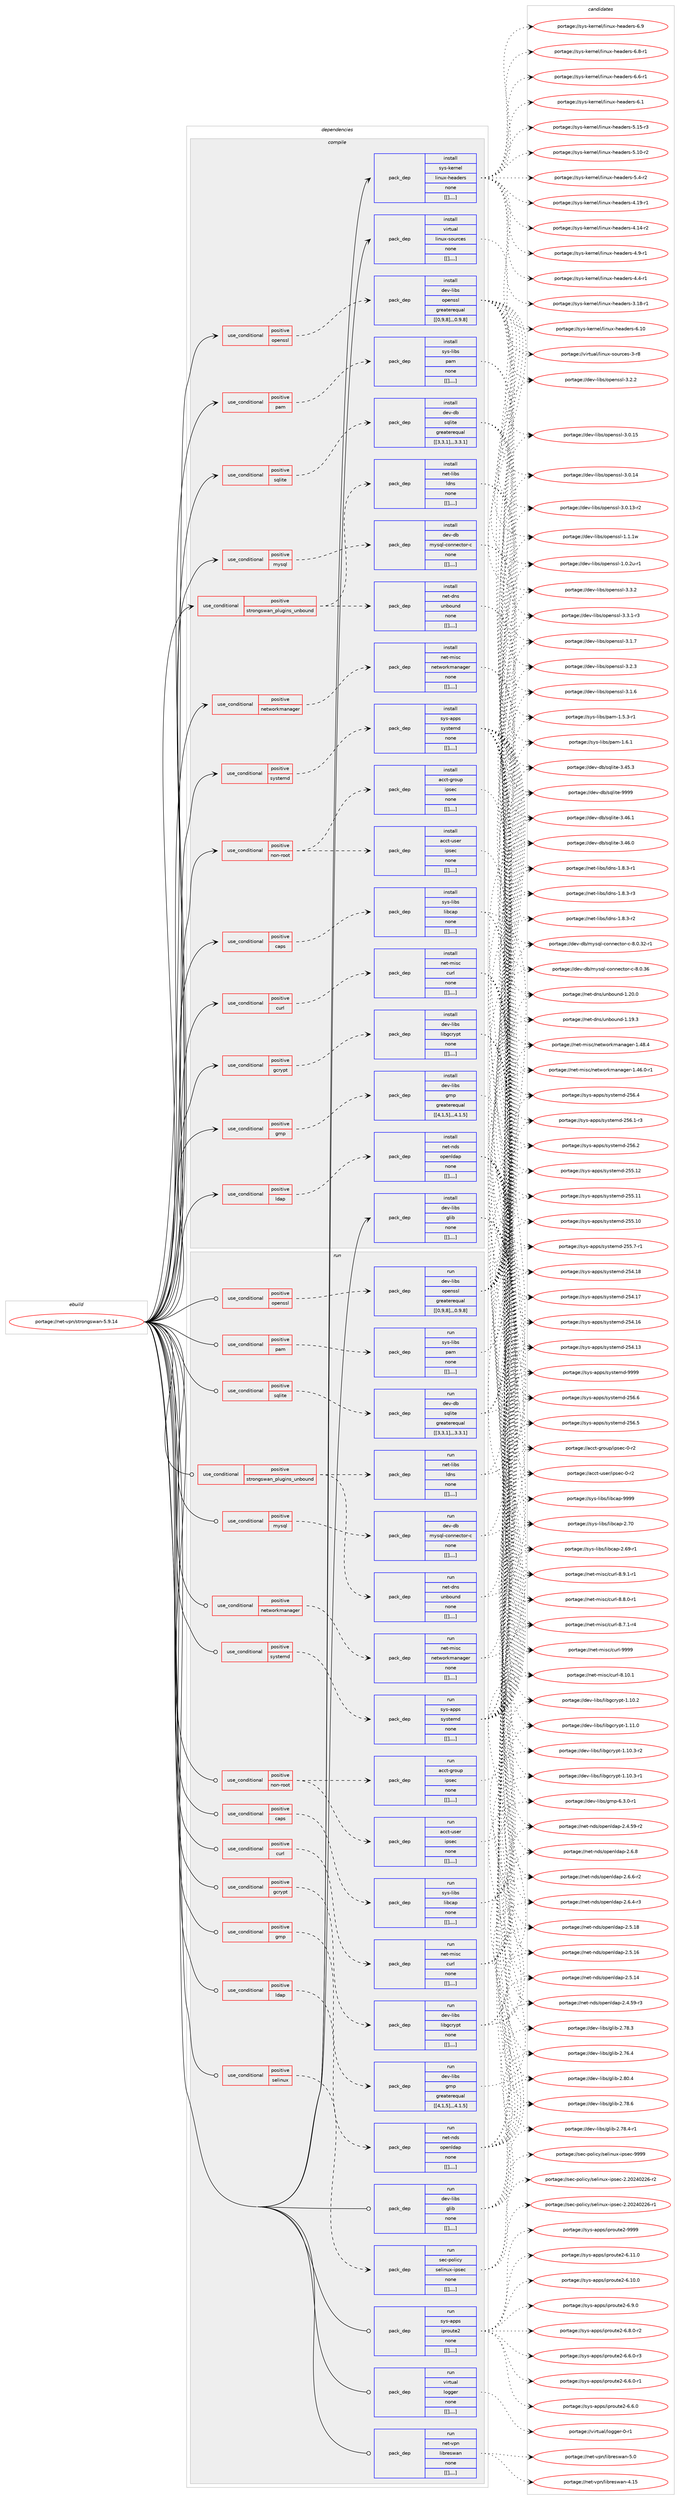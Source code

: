 digraph prolog {

# *************
# Graph options
# *************

newrank=true;
concentrate=true;
compound=true;
graph [rankdir=LR,fontname=Helvetica,fontsize=10,ranksep=1.5];#, ranksep=2.5, nodesep=0.2];
edge  [arrowhead=vee];
node  [fontname=Helvetica,fontsize=10];

# **********
# The ebuild
# **********

subgraph cluster_leftcol {
color=gray;
label=<<i>ebuild</i>>;
id [label="portage://net-vpn/strongswan-5.9.14", color=red, width=4, href="../net-vpn/strongswan-5.9.14.svg"];
}

# ****************
# The dependencies
# ****************

subgraph cluster_midcol {
color=gray;
label=<<i>dependencies</i>>;
subgraph cluster_compile {
fillcolor="#eeeeee";
style=filled;
label=<<i>compile</i>>;
subgraph cond105899 {
dependency396889 [label=<<TABLE BORDER="0" CELLBORDER="1" CELLSPACING="0" CELLPADDING="4"><TR><TD ROWSPAN="3" CELLPADDING="10">use_conditional</TD></TR><TR><TD>positive</TD></TR><TR><TD>caps</TD></TR></TABLE>>, shape=none, color=red];
subgraph pack288168 {
dependency396890 [label=<<TABLE BORDER="0" CELLBORDER="1" CELLSPACING="0" CELLPADDING="4" WIDTH="220"><TR><TD ROWSPAN="6" CELLPADDING="30">pack_dep</TD></TR><TR><TD WIDTH="110">install</TD></TR><TR><TD>sys-libs</TD></TR><TR><TD>libcap</TD></TR><TR><TD>none</TD></TR><TR><TD>[[],,,,]</TD></TR></TABLE>>, shape=none, color=blue];
}
dependency396889:e -> dependency396890:w [weight=20,style="dashed",arrowhead="vee"];
}
id:e -> dependency396889:w [weight=20,style="solid",arrowhead="vee"];
subgraph cond105900 {
dependency396891 [label=<<TABLE BORDER="0" CELLBORDER="1" CELLSPACING="0" CELLPADDING="4"><TR><TD ROWSPAN="3" CELLPADDING="10">use_conditional</TD></TR><TR><TD>positive</TD></TR><TR><TD>curl</TD></TR></TABLE>>, shape=none, color=red];
subgraph pack288169 {
dependency396892 [label=<<TABLE BORDER="0" CELLBORDER="1" CELLSPACING="0" CELLPADDING="4" WIDTH="220"><TR><TD ROWSPAN="6" CELLPADDING="30">pack_dep</TD></TR><TR><TD WIDTH="110">install</TD></TR><TR><TD>net-misc</TD></TR><TR><TD>curl</TD></TR><TR><TD>none</TD></TR><TR><TD>[[],,,,]</TD></TR></TABLE>>, shape=none, color=blue];
}
dependency396891:e -> dependency396892:w [weight=20,style="dashed",arrowhead="vee"];
}
id:e -> dependency396891:w [weight=20,style="solid",arrowhead="vee"];
subgraph cond105901 {
dependency396893 [label=<<TABLE BORDER="0" CELLBORDER="1" CELLSPACING="0" CELLPADDING="4"><TR><TD ROWSPAN="3" CELLPADDING="10">use_conditional</TD></TR><TR><TD>positive</TD></TR><TR><TD>gcrypt</TD></TR></TABLE>>, shape=none, color=red];
subgraph pack288170 {
dependency396894 [label=<<TABLE BORDER="0" CELLBORDER="1" CELLSPACING="0" CELLPADDING="4" WIDTH="220"><TR><TD ROWSPAN="6" CELLPADDING="30">pack_dep</TD></TR><TR><TD WIDTH="110">install</TD></TR><TR><TD>dev-libs</TD></TR><TR><TD>libgcrypt</TD></TR><TR><TD>none</TD></TR><TR><TD>[[],,,,]</TD></TR></TABLE>>, shape=none, color=blue];
}
dependency396893:e -> dependency396894:w [weight=20,style="dashed",arrowhead="vee"];
}
id:e -> dependency396893:w [weight=20,style="solid",arrowhead="vee"];
subgraph cond105902 {
dependency396895 [label=<<TABLE BORDER="0" CELLBORDER="1" CELLSPACING="0" CELLPADDING="4"><TR><TD ROWSPAN="3" CELLPADDING="10">use_conditional</TD></TR><TR><TD>positive</TD></TR><TR><TD>gmp</TD></TR></TABLE>>, shape=none, color=red];
subgraph pack288171 {
dependency396896 [label=<<TABLE BORDER="0" CELLBORDER="1" CELLSPACING="0" CELLPADDING="4" WIDTH="220"><TR><TD ROWSPAN="6" CELLPADDING="30">pack_dep</TD></TR><TR><TD WIDTH="110">install</TD></TR><TR><TD>dev-libs</TD></TR><TR><TD>gmp</TD></TR><TR><TD>greaterequal</TD></TR><TR><TD>[[4,1,5],,,4.1.5]</TD></TR></TABLE>>, shape=none, color=blue];
}
dependency396895:e -> dependency396896:w [weight=20,style="dashed",arrowhead="vee"];
}
id:e -> dependency396895:w [weight=20,style="solid",arrowhead="vee"];
subgraph cond105903 {
dependency396897 [label=<<TABLE BORDER="0" CELLBORDER="1" CELLSPACING="0" CELLPADDING="4"><TR><TD ROWSPAN="3" CELLPADDING="10">use_conditional</TD></TR><TR><TD>positive</TD></TR><TR><TD>ldap</TD></TR></TABLE>>, shape=none, color=red];
subgraph pack288172 {
dependency396898 [label=<<TABLE BORDER="0" CELLBORDER="1" CELLSPACING="0" CELLPADDING="4" WIDTH="220"><TR><TD ROWSPAN="6" CELLPADDING="30">pack_dep</TD></TR><TR><TD WIDTH="110">install</TD></TR><TR><TD>net-nds</TD></TR><TR><TD>openldap</TD></TR><TR><TD>none</TD></TR><TR><TD>[[],,,,]</TD></TR></TABLE>>, shape=none, color=blue];
}
dependency396897:e -> dependency396898:w [weight=20,style="dashed",arrowhead="vee"];
}
id:e -> dependency396897:w [weight=20,style="solid",arrowhead="vee"];
subgraph cond105904 {
dependency396899 [label=<<TABLE BORDER="0" CELLBORDER="1" CELLSPACING="0" CELLPADDING="4"><TR><TD ROWSPAN="3" CELLPADDING="10">use_conditional</TD></TR><TR><TD>positive</TD></TR><TR><TD>mysql</TD></TR></TABLE>>, shape=none, color=red];
subgraph pack288173 {
dependency396900 [label=<<TABLE BORDER="0" CELLBORDER="1" CELLSPACING="0" CELLPADDING="4" WIDTH="220"><TR><TD ROWSPAN="6" CELLPADDING="30">pack_dep</TD></TR><TR><TD WIDTH="110">install</TD></TR><TR><TD>dev-db</TD></TR><TR><TD>mysql-connector-c</TD></TR><TR><TD>none</TD></TR><TR><TD>[[],,,,]</TD></TR></TABLE>>, shape=none, color=blue];
}
dependency396899:e -> dependency396900:w [weight=20,style="dashed",arrowhead="vee"];
}
id:e -> dependency396899:w [weight=20,style="solid",arrowhead="vee"];
subgraph cond105905 {
dependency396901 [label=<<TABLE BORDER="0" CELLBORDER="1" CELLSPACING="0" CELLPADDING="4"><TR><TD ROWSPAN="3" CELLPADDING="10">use_conditional</TD></TR><TR><TD>positive</TD></TR><TR><TD>networkmanager</TD></TR></TABLE>>, shape=none, color=red];
subgraph pack288174 {
dependency396902 [label=<<TABLE BORDER="0" CELLBORDER="1" CELLSPACING="0" CELLPADDING="4" WIDTH="220"><TR><TD ROWSPAN="6" CELLPADDING="30">pack_dep</TD></TR><TR><TD WIDTH="110">install</TD></TR><TR><TD>net-misc</TD></TR><TR><TD>networkmanager</TD></TR><TR><TD>none</TD></TR><TR><TD>[[],,,,]</TD></TR></TABLE>>, shape=none, color=blue];
}
dependency396901:e -> dependency396902:w [weight=20,style="dashed",arrowhead="vee"];
}
id:e -> dependency396901:w [weight=20,style="solid",arrowhead="vee"];
subgraph cond105906 {
dependency396903 [label=<<TABLE BORDER="0" CELLBORDER="1" CELLSPACING="0" CELLPADDING="4"><TR><TD ROWSPAN="3" CELLPADDING="10">use_conditional</TD></TR><TR><TD>positive</TD></TR><TR><TD>non-root</TD></TR></TABLE>>, shape=none, color=red];
subgraph pack288175 {
dependency396904 [label=<<TABLE BORDER="0" CELLBORDER="1" CELLSPACING="0" CELLPADDING="4" WIDTH="220"><TR><TD ROWSPAN="6" CELLPADDING="30">pack_dep</TD></TR><TR><TD WIDTH="110">install</TD></TR><TR><TD>acct-user</TD></TR><TR><TD>ipsec</TD></TR><TR><TD>none</TD></TR><TR><TD>[[],,,,]</TD></TR></TABLE>>, shape=none, color=blue];
}
dependency396903:e -> dependency396904:w [weight=20,style="dashed",arrowhead="vee"];
subgraph pack288176 {
dependency396905 [label=<<TABLE BORDER="0" CELLBORDER="1" CELLSPACING="0" CELLPADDING="4" WIDTH="220"><TR><TD ROWSPAN="6" CELLPADDING="30">pack_dep</TD></TR><TR><TD WIDTH="110">install</TD></TR><TR><TD>acct-group</TD></TR><TR><TD>ipsec</TD></TR><TR><TD>none</TD></TR><TR><TD>[[],,,,]</TD></TR></TABLE>>, shape=none, color=blue];
}
dependency396903:e -> dependency396905:w [weight=20,style="dashed",arrowhead="vee"];
}
id:e -> dependency396903:w [weight=20,style="solid",arrowhead="vee"];
subgraph cond105907 {
dependency396906 [label=<<TABLE BORDER="0" CELLBORDER="1" CELLSPACING="0" CELLPADDING="4"><TR><TD ROWSPAN="3" CELLPADDING="10">use_conditional</TD></TR><TR><TD>positive</TD></TR><TR><TD>openssl</TD></TR></TABLE>>, shape=none, color=red];
subgraph pack288177 {
dependency396907 [label=<<TABLE BORDER="0" CELLBORDER="1" CELLSPACING="0" CELLPADDING="4" WIDTH="220"><TR><TD ROWSPAN="6" CELLPADDING="30">pack_dep</TD></TR><TR><TD WIDTH="110">install</TD></TR><TR><TD>dev-libs</TD></TR><TR><TD>openssl</TD></TR><TR><TD>greaterequal</TD></TR><TR><TD>[[0,9,8],,,0.9.8]</TD></TR></TABLE>>, shape=none, color=blue];
}
dependency396906:e -> dependency396907:w [weight=20,style="dashed",arrowhead="vee"];
}
id:e -> dependency396906:w [weight=20,style="solid",arrowhead="vee"];
subgraph cond105908 {
dependency396908 [label=<<TABLE BORDER="0" CELLBORDER="1" CELLSPACING="0" CELLPADDING="4"><TR><TD ROWSPAN="3" CELLPADDING="10">use_conditional</TD></TR><TR><TD>positive</TD></TR><TR><TD>pam</TD></TR></TABLE>>, shape=none, color=red];
subgraph pack288178 {
dependency396909 [label=<<TABLE BORDER="0" CELLBORDER="1" CELLSPACING="0" CELLPADDING="4" WIDTH="220"><TR><TD ROWSPAN="6" CELLPADDING="30">pack_dep</TD></TR><TR><TD WIDTH="110">install</TD></TR><TR><TD>sys-libs</TD></TR><TR><TD>pam</TD></TR><TR><TD>none</TD></TR><TR><TD>[[],,,,]</TD></TR></TABLE>>, shape=none, color=blue];
}
dependency396908:e -> dependency396909:w [weight=20,style="dashed",arrowhead="vee"];
}
id:e -> dependency396908:w [weight=20,style="solid",arrowhead="vee"];
subgraph cond105909 {
dependency396910 [label=<<TABLE BORDER="0" CELLBORDER="1" CELLSPACING="0" CELLPADDING="4"><TR><TD ROWSPAN="3" CELLPADDING="10">use_conditional</TD></TR><TR><TD>positive</TD></TR><TR><TD>sqlite</TD></TR></TABLE>>, shape=none, color=red];
subgraph pack288179 {
dependency396911 [label=<<TABLE BORDER="0" CELLBORDER="1" CELLSPACING="0" CELLPADDING="4" WIDTH="220"><TR><TD ROWSPAN="6" CELLPADDING="30">pack_dep</TD></TR><TR><TD WIDTH="110">install</TD></TR><TR><TD>dev-db</TD></TR><TR><TD>sqlite</TD></TR><TR><TD>greaterequal</TD></TR><TR><TD>[[3,3,1],,,3.3.1]</TD></TR></TABLE>>, shape=none, color=blue];
}
dependency396910:e -> dependency396911:w [weight=20,style="dashed",arrowhead="vee"];
}
id:e -> dependency396910:w [weight=20,style="solid",arrowhead="vee"];
subgraph cond105910 {
dependency396912 [label=<<TABLE BORDER="0" CELLBORDER="1" CELLSPACING="0" CELLPADDING="4"><TR><TD ROWSPAN="3" CELLPADDING="10">use_conditional</TD></TR><TR><TD>positive</TD></TR><TR><TD>strongswan_plugins_unbound</TD></TR></TABLE>>, shape=none, color=red];
subgraph pack288180 {
dependency396913 [label=<<TABLE BORDER="0" CELLBORDER="1" CELLSPACING="0" CELLPADDING="4" WIDTH="220"><TR><TD ROWSPAN="6" CELLPADDING="30">pack_dep</TD></TR><TR><TD WIDTH="110">install</TD></TR><TR><TD>net-dns</TD></TR><TR><TD>unbound</TD></TR><TR><TD>none</TD></TR><TR><TD>[[],,,,]</TD></TR></TABLE>>, shape=none, color=blue];
}
dependency396912:e -> dependency396913:w [weight=20,style="dashed",arrowhead="vee"];
subgraph pack288181 {
dependency396914 [label=<<TABLE BORDER="0" CELLBORDER="1" CELLSPACING="0" CELLPADDING="4" WIDTH="220"><TR><TD ROWSPAN="6" CELLPADDING="30">pack_dep</TD></TR><TR><TD WIDTH="110">install</TD></TR><TR><TD>net-libs</TD></TR><TR><TD>ldns</TD></TR><TR><TD>none</TD></TR><TR><TD>[[],,,,]</TD></TR></TABLE>>, shape=none, color=blue];
}
dependency396912:e -> dependency396914:w [weight=20,style="dashed",arrowhead="vee"];
}
id:e -> dependency396912:w [weight=20,style="solid",arrowhead="vee"];
subgraph cond105911 {
dependency396915 [label=<<TABLE BORDER="0" CELLBORDER="1" CELLSPACING="0" CELLPADDING="4"><TR><TD ROWSPAN="3" CELLPADDING="10">use_conditional</TD></TR><TR><TD>positive</TD></TR><TR><TD>systemd</TD></TR></TABLE>>, shape=none, color=red];
subgraph pack288182 {
dependency396916 [label=<<TABLE BORDER="0" CELLBORDER="1" CELLSPACING="0" CELLPADDING="4" WIDTH="220"><TR><TD ROWSPAN="6" CELLPADDING="30">pack_dep</TD></TR><TR><TD WIDTH="110">install</TD></TR><TR><TD>sys-apps</TD></TR><TR><TD>systemd</TD></TR><TR><TD>none</TD></TR><TR><TD>[[],,,,]</TD></TR></TABLE>>, shape=none, color=blue];
}
dependency396915:e -> dependency396916:w [weight=20,style="dashed",arrowhead="vee"];
}
id:e -> dependency396915:w [weight=20,style="solid",arrowhead="vee"];
subgraph pack288183 {
dependency396917 [label=<<TABLE BORDER="0" CELLBORDER="1" CELLSPACING="0" CELLPADDING="4" WIDTH="220"><TR><TD ROWSPAN="6" CELLPADDING="30">pack_dep</TD></TR><TR><TD WIDTH="110">install</TD></TR><TR><TD>dev-libs</TD></TR><TR><TD>glib</TD></TR><TR><TD>none</TD></TR><TR><TD>[[],,,,]</TD></TR></TABLE>>, shape=none, color=blue];
}
id:e -> dependency396917:w [weight=20,style="solid",arrowhead="vee"];
subgraph pack288184 {
dependency396918 [label=<<TABLE BORDER="0" CELLBORDER="1" CELLSPACING="0" CELLPADDING="4" WIDTH="220"><TR><TD ROWSPAN="6" CELLPADDING="30">pack_dep</TD></TR><TR><TD WIDTH="110">install</TD></TR><TR><TD>sys-kernel</TD></TR><TR><TD>linux-headers</TD></TR><TR><TD>none</TD></TR><TR><TD>[[],,,,]</TD></TR></TABLE>>, shape=none, color=blue];
}
id:e -> dependency396918:w [weight=20,style="solid",arrowhead="vee"];
subgraph pack288185 {
dependency396919 [label=<<TABLE BORDER="0" CELLBORDER="1" CELLSPACING="0" CELLPADDING="4" WIDTH="220"><TR><TD ROWSPAN="6" CELLPADDING="30">pack_dep</TD></TR><TR><TD WIDTH="110">install</TD></TR><TR><TD>virtual</TD></TR><TR><TD>linux-sources</TD></TR><TR><TD>none</TD></TR><TR><TD>[[],,,,]</TD></TR></TABLE>>, shape=none, color=blue];
}
id:e -> dependency396919:w [weight=20,style="solid",arrowhead="vee"];
}
subgraph cluster_compileandrun {
fillcolor="#eeeeee";
style=filled;
label=<<i>compile and run</i>>;
}
subgraph cluster_run {
fillcolor="#eeeeee";
style=filled;
label=<<i>run</i>>;
subgraph cond105912 {
dependency396920 [label=<<TABLE BORDER="0" CELLBORDER="1" CELLSPACING="0" CELLPADDING="4"><TR><TD ROWSPAN="3" CELLPADDING="10">use_conditional</TD></TR><TR><TD>positive</TD></TR><TR><TD>caps</TD></TR></TABLE>>, shape=none, color=red];
subgraph pack288186 {
dependency396921 [label=<<TABLE BORDER="0" CELLBORDER="1" CELLSPACING="0" CELLPADDING="4" WIDTH="220"><TR><TD ROWSPAN="6" CELLPADDING="30">pack_dep</TD></TR><TR><TD WIDTH="110">run</TD></TR><TR><TD>sys-libs</TD></TR><TR><TD>libcap</TD></TR><TR><TD>none</TD></TR><TR><TD>[[],,,,]</TD></TR></TABLE>>, shape=none, color=blue];
}
dependency396920:e -> dependency396921:w [weight=20,style="dashed",arrowhead="vee"];
}
id:e -> dependency396920:w [weight=20,style="solid",arrowhead="odot"];
subgraph cond105913 {
dependency396922 [label=<<TABLE BORDER="0" CELLBORDER="1" CELLSPACING="0" CELLPADDING="4"><TR><TD ROWSPAN="3" CELLPADDING="10">use_conditional</TD></TR><TR><TD>positive</TD></TR><TR><TD>curl</TD></TR></TABLE>>, shape=none, color=red];
subgraph pack288187 {
dependency396923 [label=<<TABLE BORDER="0" CELLBORDER="1" CELLSPACING="0" CELLPADDING="4" WIDTH="220"><TR><TD ROWSPAN="6" CELLPADDING="30">pack_dep</TD></TR><TR><TD WIDTH="110">run</TD></TR><TR><TD>net-misc</TD></TR><TR><TD>curl</TD></TR><TR><TD>none</TD></TR><TR><TD>[[],,,,]</TD></TR></TABLE>>, shape=none, color=blue];
}
dependency396922:e -> dependency396923:w [weight=20,style="dashed",arrowhead="vee"];
}
id:e -> dependency396922:w [weight=20,style="solid",arrowhead="odot"];
subgraph cond105914 {
dependency396924 [label=<<TABLE BORDER="0" CELLBORDER="1" CELLSPACING="0" CELLPADDING="4"><TR><TD ROWSPAN="3" CELLPADDING="10">use_conditional</TD></TR><TR><TD>positive</TD></TR><TR><TD>gcrypt</TD></TR></TABLE>>, shape=none, color=red];
subgraph pack288188 {
dependency396925 [label=<<TABLE BORDER="0" CELLBORDER="1" CELLSPACING="0" CELLPADDING="4" WIDTH="220"><TR><TD ROWSPAN="6" CELLPADDING="30">pack_dep</TD></TR><TR><TD WIDTH="110">run</TD></TR><TR><TD>dev-libs</TD></TR><TR><TD>libgcrypt</TD></TR><TR><TD>none</TD></TR><TR><TD>[[],,,,]</TD></TR></TABLE>>, shape=none, color=blue];
}
dependency396924:e -> dependency396925:w [weight=20,style="dashed",arrowhead="vee"];
}
id:e -> dependency396924:w [weight=20,style="solid",arrowhead="odot"];
subgraph cond105915 {
dependency396926 [label=<<TABLE BORDER="0" CELLBORDER="1" CELLSPACING="0" CELLPADDING="4"><TR><TD ROWSPAN="3" CELLPADDING="10">use_conditional</TD></TR><TR><TD>positive</TD></TR><TR><TD>gmp</TD></TR></TABLE>>, shape=none, color=red];
subgraph pack288189 {
dependency396927 [label=<<TABLE BORDER="0" CELLBORDER="1" CELLSPACING="0" CELLPADDING="4" WIDTH="220"><TR><TD ROWSPAN="6" CELLPADDING="30">pack_dep</TD></TR><TR><TD WIDTH="110">run</TD></TR><TR><TD>dev-libs</TD></TR><TR><TD>gmp</TD></TR><TR><TD>greaterequal</TD></TR><TR><TD>[[4,1,5],,,4.1.5]</TD></TR></TABLE>>, shape=none, color=blue];
}
dependency396926:e -> dependency396927:w [weight=20,style="dashed",arrowhead="vee"];
}
id:e -> dependency396926:w [weight=20,style="solid",arrowhead="odot"];
subgraph cond105916 {
dependency396928 [label=<<TABLE BORDER="0" CELLBORDER="1" CELLSPACING="0" CELLPADDING="4"><TR><TD ROWSPAN="3" CELLPADDING="10">use_conditional</TD></TR><TR><TD>positive</TD></TR><TR><TD>ldap</TD></TR></TABLE>>, shape=none, color=red];
subgraph pack288190 {
dependency396929 [label=<<TABLE BORDER="0" CELLBORDER="1" CELLSPACING="0" CELLPADDING="4" WIDTH="220"><TR><TD ROWSPAN="6" CELLPADDING="30">pack_dep</TD></TR><TR><TD WIDTH="110">run</TD></TR><TR><TD>net-nds</TD></TR><TR><TD>openldap</TD></TR><TR><TD>none</TD></TR><TR><TD>[[],,,,]</TD></TR></TABLE>>, shape=none, color=blue];
}
dependency396928:e -> dependency396929:w [weight=20,style="dashed",arrowhead="vee"];
}
id:e -> dependency396928:w [weight=20,style="solid",arrowhead="odot"];
subgraph cond105917 {
dependency396930 [label=<<TABLE BORDER="0" CELLBORDER="1" CELLSPACING="0" CELLPADDING="4"><TR><TD ROWSPAN="3" CELLPADDING="10">use_conditional</TD></TR><TR><TD>positive</TD></TR><TR><TD>mysql</TD></TR></TABLE>>, shape=none, color=red];
subgraph pack288191 {
dependency396931 [label=<<TABLE BORDER="0" CELLBORDER="1" CELLSPACING="0" CELLPADDING="4" WIDTH="220"><TR><TD ROWSPAN="6" CELLPADDING="30">pack_dep</TD></TR><TR><TD WIDTH="110">run</TD></TR><TR><TD>dev-db</TD></TR><TR><TD>mysql-connector-c</TD></TR><TR><TD>none</TD></TR><TR><TD>[[],,,,]</TD></TR></TABLE>>, shape=none, color=blue];
}
dependency396930:e -> dependency396931:w [weight=20,style="dashed",arrowhead="vee"];
}
id:e -> dependency396930:w [weight=20,style="solid",arrowhead="odot"];
subgraph cond105918 {
dependency396932 [label=<<TABLE BORDER="0" CELLBORDER="1" CELLSPACING="0" CELLPADDING="4"><TR><TD ROWSPAN="3" CELLPADDING="10">use_conditional</TD></TR><TR><TD>positive</TD></TR><TR><TD>networkmanager</TD></TR></TABLE>>, shape=none, color=red];
subgraph pack288192 {
dependency396933 [label=<<TABLE BORDER="0" CELLBORDER="1" CELLSPACING="0" CELLPADDING="4" WIDTH="220"><TR><TD ROWSPAN="6" CELLPADDING="30">pack_dep</TD></TR><TR><TD WIDTH="110">run</TD></TR><TR><TD>net-misc</TD></TR><TR><TD>networkmanager</TD></TR><TR><TD>none</TD></TR><TR><TD>[[],,,,]</TD></TR></TABLE>>, shape=none, color=blue];
}
dependency396932:e -> dependency396933:w [weight=20,style="dashed",arrowhead="vee"];
}
id:e -> dependency396932:w [weight=20,style="solid",arrowhead="odot"];
subgraph cond105919 {
dependency396934 [label=<<TABLE BORDER="0" CELLBORDER="1" CELLSPACING="0" CELLPADDING="4"><TR><TD ROWSPAN="3" CELLPADDING="10">use_conditional</TD></TR><TR><TD>positive</TD></TR><TR><TD>non-root</TD></TR></TABLE>>, shape=none, color=red];
subgraph pack288193 {
dependency396935 [label=<<TABLE BORDER="0" CELLBORDER="1" CELLSPACING="0" CELLPADDING="4" WIDTH="220"><TR><TD ROWSPAN="6" CELLPADDING="30">pack_dep</TD></TR><TR><TD WIDTH="110">run</TD></TR><TR><TD>acct-user</TD></TR><TR><TD>ipsec</TD></TR><TR><TD>none</TD></TR><TR><TD>[[],,,,]</TD></TR></TABLE>>, shape=none, color=blue];
}
dependency396934:e -> dependency396935:w [weight=20,style="dashed",arrowhead="vee"];
subgraph pack288194 {
dependency396936 [label=<<TABLE BORDER="0" CELLBORDER="1" CELLSPACING="0" CELLPADDING="4" WIDTH="220"><TR><TD ROWSPAN="6" CELLPADDING="30">pack_dep</TD></TR><TR><TD WIDTH="110">run</TD></TR><TR><TD>acct-group</TD></TR><TR><TD>ipsec</TD></TR><TR><TD>none</TD></TR><TR><TD>[[],,,,]</TD></TR></TABLE>>, shape=none, color=blue];
}
dependency396934:e -> dependency396936:w [weight=20,style="dashed",arrowhead="vee"];
}
id:e -> dependency396934:w [weight=20,style="solid",arrowhead="odot"];
subgraph cond105920 {
dependency396937 [label=<<TABLE BORDER="0" CELLBORDER="1" CELLSPACING="0" CELLPADDING="4"><TR><TD ROWSPAN="3" CELLPADDING="10">use_conditional</TD></TR><TR><TD>positive</TD></TR><TR><TD>openssl</TD></TR></TABLE>>, shape=none, color=red];
subgraph pack288195 {
dependency396938 [label=<<TABLE BORDER="0" CELLBORDER="1" CELLSPACING="0" CELLPADDING="4" WIDTH="220"><TR><TD ROWSPAN="6" CELLPADDING="30">pack_dep</TD></TR><TR><TD WIDTH="110">run</TD></TR><TR><TD>dev-libs</TD></TR><TR><TD>openssl</TD></TR><TR><TD>greaterequal</TD></TR><TR><TD>[[0,9,8],,,0.9.8]</TD></TR></TABLE>>, shape=none, color=blue];
}
dependency396937:e -> dependency396938:w [weight=20,style="dashed",arrowhead="vee"];
}
id:e -> dependency396937:w [weight=20,style="solid",arrowhead="odot"];
subgraph cond105921 {
dependency396939 [label=<<TABLE BORDER="0" CELLBORDER="1" CELLSPACING="0" CELLPADDING="4"><TR><TD ROWSPAN="3" CELLPADDING="10">use_conditional</TD></TR><TR><TD>positive</TD></TR><TR><TD>pam</TD></TR></TABLE>>, shape=none, color=red];
subgraph pack288196 {
dependency396940 [label=<<TABLE BORDER="0" CELLBORDER="1" CELLSPACING="0" CELLPADDING="4" WIDTH="220"><TR><TD ROWSPAN="6" CELLPADDING="30">pack_dep</TD></TR><TR><TD WIDTH="110">run</TD></TR><TR><TD>sys-libs</TD></TR><TR><TD>pam</TD></TR><TR><TD>none</TD></TR><TR><TD>[[],,,,]</TD></TR></TABLE>>, shape=none, color=blue];
}
dependency396939:e -> dependency396940:w [weight=20,style="dashed",arrowhead="vee"];
}
id:e -> dependency396939:w [weight=20,style="solid",arrowhead="odot"];
subgraph cond105922 {
dependency396941 [label=<<TABLE BORDER="0" CELLBORDER="1" CELLSPACING="0" CELLPADDING="4"><TR><TD ROWSPAN="3" CELLPADDING="10">use_conditional</TD></TR><TR><TD>positive</TD></TR><TR><TD>selinux</TD></TR></TABLE>>, shape=none, color=red];
subgraph pack288197 {
dependency396942 [label=<<TABLE BORDER="0" CELLBORDER="1" CELLSPACING="0" CELLPADDING="4" WIDTH="220"><TR><TD ROWSPAN="6" CELLPADDING="30">pack_dep</TD></TR><TR><TD WIDTH="110">run</TD></TR><TR><TD>sec-policy</TD></TR><TR><TD>selinux-ipsec</TD></TR><TR><TD>none</TD></TR><TR><TD>[[],,,,]</TD></TR></TABLE>>, shape=none, color=blue];
}
dependency396941:e -> dependency396942:w [weight=20,style="dashed",arrowhead="vee"];
}
id:e -> dependency396941:w [weight=20,style="solid",arrowhead="odot"];
subgraph cond105923 {
dependency396943 [label=<<TABLE BORDER="0" CELLBORDER="1" CELLSPACING="0" CELLPADDING="4"><TR><TD ROWSPAN="3" CELLPADDING="10">use_conditional</TD></TR><TR><TD>positive</TD></TR><TR><TD>sqlite</TD></TR></TABLE>>, shape=none, color=red];
subgraph pack288198 {
dependency396944 [label=<<TABLE BORDER="0" CELLBORDER="1" CELLSPACING="0" CELLPADDING="4" WIDTH="220"><TR><TD ROWSPAN="6" CELLPADDING="30">pack_dep</TD></TR><TR><TD WIDTH="110">run</TD></TR><TR><TD>dev-db</TD></TR><TR><TD>sqlite</TD></TR><TR><TD>greaterequal</TD></TR><TR><TD>[[3,3,1],,,3.3.1]</TD></TR></TABLE>>, shape=none, color=blue];
}
dependency396943:e -> dependency396944:w [weight=20,style="dashed",arrowhead="vee"];
}
id:e -> dependency396943:w [weight=20,style="solid",arrowhead="odot"];
subgraph cond105924 {
dependency396945 [label=<<TABLE BORDER="0" CELLBORDER="1" CELLSPACING="0" CELLPADDING="4"><TR><TD ROWSPAN="3" CELLPADDING="10">use_conditional</TD></TR><TR><TD>positive</TD></TR><TR><TD>strongswan_plugins_unbound</TD></TR></TABLE>>, shape=none, color=red];
subgraph pack288199 {
dependency396946 [label=<<TABLE BORDER="0" CELLBORDER="1" CELLSPACING="0" CELLPADDING="4" WIDTH="220"><TR><TD ROWSPAN="6" CELLPADDING="30">pack_dep</TD></TR><TR><TD WIDTH="110">run</TD></TR><TR><TD>net-dns</TD></TR><TR><TD>unbound</TD></TR><TR><TD>none</TD></TR><TR><TD>[[],,,,]</TD></TR></TABLE>>, shape=none, color=blue];
}
dependency396945:e -> dependency396946:w [weight=20,style="dashed",arrowhead="vee"];
subgraph pack288200 {
dependency396947 [label=<<TABLE BORDER="0" CELLBORDER="1" CELLSPACING="0" CELLPADDING="4" WIDTH="220"><TR><TD ROWSPAN="6" CELLPADDING="30">pack_dep</TD></TR><TR><TD WIDTH="110">run</TD></TR><TR><TD>net-libs</TD></TR><TR><TD>ldns</TD></TR><TR><TD>none</TD></TR><TR><TD>[[],,,,]</TD></TR></TABLE>>, shape=none, color=blue];
}
dependency396945:e -> dependency396947:w [weight=20,style="dashed",arrowhead="vee"];
}
id:e -> dependency396945:w [weight=20,style="solid",arrowhead="odot"];
subgraph cond105925 {
dependency396948 [label=<<TABLE BORDER="0" CELLBORDER="1" CELLSPACING="0" CELLPADDING="4"><TR><TD ROWSPAN="3" CELLPADDING="10">use_conditional</TD></TR><TR><TD>positive</TD></TR><TR><TD>systemd</TD></TR></TABLE>>, shape=none, color=red];
subgraph pack288201 {
dependency396949 [label=<<TABLE BORDER="0" CELLBORDER="1" CELLSPACING="0" CELLPADDING="4" WIDTH="220"><TR><TD ROWSPAN="6" CELLPADDING="30">pack_dep</TD></TR><TR><TD WIDTH="110">run</TD></TR><TR><TD>sys-apps</TD></TR><TR><TD>systemd</TD></TR><TR><TD>none</TD></TR><TR><TD>[[],,,,]</TD></TR></TABLE>>, shape=none, color=blue];
}
dependency396948:e -> dependency396949:w [weight=20,style="dashed",arrowhead="vee"];
}
id:e -> dependency396948:w [weight=20,style="solid",arrowhead="odot"];
subgraph pack288202 {
dependency396950 [label=<<TABLE BORDER="0" CELLBORDER="1" CELLSPACING="0" CELLPADDING="4" WIDTH="220"><TR><TD ROWSPAN="6" CELLPADDING="30">pack_dep</TD></TR><TR><TD WIDTH="110">run</TD></TR><TR><TD>dev-libs</TD></TR><TR><TD>glib</TD></TR><TR><TD>none</TD></TR><TR><TD>[[],,,,]</TD></TR></TABLE>>, shape=none, color=blue];
}
id:e -> dependency396950:w [weight=20,style="solid",arrowhead="odot"];
subgraph pack288203 {
dependency396951 [label=<<TABLE BORDER="0" CELLBORDER="1" CELLSPACING="0" CELLPADDING="4" WIDTH="220"><TR><TD ROWSPAN="6" CELLPADDING="30">pack_dep</TD></TR><TR><TD WIDTH="110">run</TD></TR><TR><TD>sys-apps</TD></TR><TR><TD>iproute2</TD></TR><TR><TD>none</TD></TR><TR><TD>[[],,,,]</TD></TR></TABLE>>, shape=none, color=blue];
}
id:e -> dependency396951:w [weight=20,style="solid",arrowhead="odot"];
subgraph pack288204 {
dependency396952 [label=<<TABLE BORDER="0" CELLBORDER="1" CELLSPACING="0" CELLPADDING="4" WIDTH="220"><TR><TD ROWSPAN="6" CELLPADDING="30">pack_dep</TD></TR><TR><TD WIDTH="110">run</TD></TR><TR><TD>virtual</TD></TR><TR><TD>logger</TD></TR><TR><TD>none</TD></TR><TR><TD>[[],,,,]</TD></TR></TABLE>>, shape=none, color=blue];
}
id:e -> dependency396952:w [weight=20,style="solid",arrowhead="odot"];
subgraph pack288205 {
dependency396953 [label=<<TABLE BORDER="0" CELLBORDER="1" CELLSPACING="0" CELLPADDING="4" WIDTH="220"><TR><TD ROWSPAN="6" CELLPADDING="30">pack_dep</TD></TR><TR><TD WIDTH="110">run</TD></TR><TR><TD>net-vpn</TD></TR><TR><TD>libreswan</TD></TR><TR><TD>none</TD></TR><TR><TD>[[],,,,]</TD></TR></TABLE>>, shape=none, color=blue];
}
id:e -> dependency396953:w [weight=20,style="solid",arrowhead="odot"];
}
}

# **************
# The candidates
# **************

subgraph cluster_choices {
rank=same;
color=gray;
label=<<i>candidates</i>>;

subgraph choice288168 {
color=black;
nodesep=1;
choice1151211154510810598115471081059899971124557575757 [label="portage://sys-libs/libcap-9999", color=red, width=4,href="../sys-libs/libcap-9999.svg"];
choice1151211154510810598115471081059899971124550465548 [label="portage://sys-libs/libcap-2.70", color=red, width=4,href="../sys-libs/libcap-2.70.svg"];
choice11512111545108105981154710810598999711245504654574511449 [label="portage://sys-libs/libcap-2.69-r1", color=red, width=4,href="../sys-libs/libcap-2.69-r1.svg"];
dependency396890:e -> choice1151211154510810598115471081059899971124557575757:w [style=dotted,weight="100"];
dependency396890:e -> choice1151211154510810598115471081059899971124550465548:w [style=dotted,weight="100"];
dependency396890:e -> choice11512111545108105981154710810598999711245504654574511449:w [style=dotted,weight="100"];
}
subgraph choice288169 {
color=black;
nodesep=1;
choice110101116451091051159947991171141084557575757 [label="portage://net-misc/curl-9999", color=red, width=4,href="../net-misc/curl-9999.svg"];
choice1101011164510910511599479911711410845564649484649 [label="portage://net-misc/curl-8.10.1", color=red, width=4,href="../net-misc/curl-8.10.1.svg"];
choice110101116451091051159947991171141084556465746494511449 [label="portage://net-misc/curl-8.9.1-r1", color=red, width=4,href="../net-misc/curl-8.9.1-r1.svg"];
choice110101116451091051159947991171141084556465646484511449 [label="portage://net-misc/curl-8.8.0-r1", color=red, width=4,href="../net-misc/curl-8.8.0-r1.svg"];
choice110101116451091051159947991171141084556465546494511452 [label="portage://net-misc/curl-8.7.1-r4", color=red, width=4,href="../net-misc/curl-8.7.1-r4.svg"];
dependency396892:e -> choice110101116451091051159947991171141084557575757:w [style=dotted,weight="100"];
dependency396892:e -> choice1101011164510910511599479911711410845564649484649:w [style=dotted,weight="100"];
dependency396892:e -> choice110101116451091051159947991171141084556465746494511449:w [style=dotted,weight="100"];
dependency396892:e -> choice110101116451091051159947991171141084556465646484511449:w [style=dotted,weight="100"];
dependency396892:e -> choice110101116451091051159947991171141084556465546494511452:w [style=dotted,weight="100"];
}
subgraph choice288170 {
color=black;
nodesep=1;
choice100101118451081059811547108105981039911412111211645494649494648 [label="portage://dev-libs/libgcrypt-1.11.0", color=red, width=4,href="../dev-libs/libgcrypt-1.11.0.svg"];
choice1001011184510810598115471081059810399114121112116454946494846514511450 [label="portage://dev-libs/libgcrypt-1.10.3-r2", color=red, width=4,href="../dev-libs/libgcrypt-1.10.3-r2.svg"];
choice1001011184510810598115471081059810399114121112116454946494846514511449 [label="portage://dev-libs/libgcrypt-1.10.3-r1", color=red, width=4,href="../dev-libs/libgcrypt-1.10.3-r1.svg"];
choice100101118451081059811547108105981039911412111211645494649484650 [label="portage://dev-libs/libgcrypt-1.10.2", color=red, width=4,href="../dev-libs/libgcrypt-1.10.2.svg"];
dependency396894:e -> choice100101118451081059811547108105981039911412111211645494649494648:w [style=dotted,weight="100"];
dependency396894:e -> choice1001011184510810598115471081059810399114121112116454946494846514511450:w [style=dotted,weight="100"];
dependency396894:e -> choice1001011184510810598115471081059810399114121112116454946494846514511449:w [style=dotted,weight="100"];
dependency396894:e -> choice100101118451081059811547108105981039911412111211645494649484650:w [style=dotted,weight="100"];
}
subgraph choice288171 {
color=black;
nodesep=1;
choice1001011184510810598115471031091124554465146484511449 [label="portage://dev-libs/gmp-6.3.0-r1", color=red, width=4,href="../dev-libs/gmp-6.3.0-r1.svg"];
dependency396896:e -> choice1001011184510810598115471031091124554465146484511449:w [style=dotted,weight="100"];
}
subgraph choice288172 {
color=black;
nodesep=1;
choice110101116451101001154711111210111010810097112455046544656 [label="portage://net-nds/openldap-2.6.8", color=red, width=4,href="../net-nds/openldap-2.6.8.svg"];
choice1101011164511010011547111112101110108100971124550465446544511450 [label="portage://net-nds/openldap-2.6.6-r2", color=red, width=4,href="../net-nds/openldap-2.6.6-r2.svg"];
choice1101011164511010011547111112101110108100971124550465446524511451 [label="portage://net-nds/openldap-2.6.4-r3", color=red, width=4,href="../net-nds/openldap-2.6.4-r3.svg"];
choice11010111645110100115471111121011101081009711245504653464956 [label="portage://net-nds/openldap-2.5.18", color=red, width=4,href="../net-nds/openldap-2.5.18.svg"];
choice11010111645110100115471111121011101081009711245504653464954 [label="portage://net-nds/openldap-2.5.16", color=red, width=4,href="../net-nds/openldap-2.5.16.svg"];
choice11010111645110100115471111121011101081009711245504653464952 [label="portage://net-nds/openldap-2.5.14", color=red, width=4,href="../net-nds/openldap-2.5.14.svg"];
choice110101116451101001154711111210111010810097112455046524653574511451 [label="portage://net-nds/openldap-2.4.59-r3", color=red, width=4,href="../net-nds/openldap-2.4.59-r3.svg"];
choice110101116451101001154711111210111010810097112455046524653574511450 [label="portage://net-nds/openldap-2.4.59-r2", color=red, width=4,href="../net-nds/openldap-2.4.59-r2.svg"];
dependency396898:e -> choice110101116451101001154711111210111010810097112455046544656:w [style=dotted,weight="100"];
dependency396898:e -> choice1101011164511010011547111112101110108100971124550465446544511450:w [style=dotted,weight="100"];
dependency396898:e -> choice1101011164511010011547111112101110108100971124550465446524511451:w [style=dotted,weight="100"];
dependency396898:e -> choice11010111645110100115471111121011101081009711245504653464956:w [style=dotted,weight="100"];
dependency396898:e -> choice11010111645110100115471111121011101081009711245504653464954:w [style=dotted,weight="100"];
dependency396898:e -> choice11010111645110100115471111121011101081009711245504653464952:w [style=dotted,weight="100"];
dependency396898:e -> choice110101116451101001154711111210111010810097112455046524653574511451:w [style=dotted,weight="100"];
dependency396898:e -> choice110101116451101001154711111210111010810097112455046524653574511450:w [style=dotted,weight="100"];
}
subgraph choice288173 {
color=black;
nodesep=1;
choice100101118451009847109121115113108459911111011010199116111114459945564648465154 [label="portage://dev-db/mysql-connector-c-8.0.36", color=red, width=4,href="../dev-db/mysql-connector-c-8.0.36.svg"];
choice1001011184510098471091211151131084599111110110101991161111144599455646484651504511449 [label="portage://dev-db/mysql-connector-c-8.0.32-r1", color=red, width=4,href="../dev-db/mysql-connector-c-8.0.32-r1.svg"];
dependency396900:e -> choice100101118451009847109121115113108459911111011010199116111114459945564648465154:w [style=dotted,weight="100"];
dependency396900:e -> choice1001011184510098471091211151131084599111110110101991161111144599455646484651504511449:w [style=dotted,weight="100"];
}
subgraph choice288174 {
color=black;
nodesep=1;
choice110101116451091051159947110101116119111114107109971109710310111445494652564652 [label="portage://net-misc/networkmanager-1.48.4", color=red, width=4,href="../net-misc/networkmanager-1.48.4.svg"];
choice1101011164510910511599471101011161191111141071099711097103101114454946525446484511449 [label="portage://net-misc/networkmanager-1.46.0-r1", color=red, width=4,href="../net-misc/networkmanager-1.46.0-r1.svg"];
dependency396902:e -> choice110101116451091051159947110101116119111114107109971109710310111445494652564652:w [style=dotted,weight="100"];
dependency396902:e -> choice1101011164510910511599471101011161191111141071099711097103101114454946525446484511449:w [style=dotted,weight="100"];
}
subgraph choice288175 {
color=black;
nodesep=1;
choice97999911645117115101114471051121151019945484511450 [label="portage://acct-user/ipsec-0-r2", color=red, width=4,href="../acct-user/ipsec-0-r2.svg"];
dependency396904:e -> choice97999911645117115101114471051121151019945484511450:w [style=dotted,weight="100"];
}
subgraph choice288176 {
color=black;
nodesep=1;
choice97999911645103114111117112471051121151019945484511450 [label="portage://acct-group/ipsec-0-r2", color=red, width=4,href="../acct-group/ipsec-0-r2.svg"];
dependency396905:e -> choice97999911645103114111117112471051121151019945484511450:w [style=dotted,weight="100"];
}
subgraph choice288177 {
color=black;
nodesep=1;
choice100101118451081059811547111112101110115115108455146514650 [label="portage://dev-libs/openssl-3.3.2", color=red, width=4,href="../dev-libs/openssl-3.3.2.svg"];
choice1001011184510810598115471111121011101151151084551465146494511451 [label="portage://dev-libs/openssl-3.3.1-r3", color=red, width=4,href="../dev-libs/openssl-3.3.1-r3.svg"];
choice100101118451081059811547111112101110115115108455146504651 [label="portage://dev-libs/openssl-3.2.3", color=red, width=4,href="../dev-libs/openssl-3.2.3.svg"];
choice100101118451081059811547111112101110115115108455146504650 [label="portage://dev-libs/openssl-3.2.2", color=red, width=4,href="../dev-libs/openssl-3.2.2.svg"];
choice100101118451081059811547111112101110115115108455146494655 [label="portage://dev-libs/openssl-3.1.7", color=red, width=4,href="../dev-libs/openssl-3.1.7.svg"];
choice100101118451081059811547111112101110115115108455146494654 [label="portage://dev-libs/openssl-3.1.6", color=red, width=4,href="../dev-libs/openssl-3.1.6.svg"];
choice10010111845108105981154711111210111011511510845514648464953 [label="portage://dev-libs/openssl-3.0.15", color=red, width=4,href="../dev-libs/openssl-3.0.15.svg"];
choice10010111845108105981154711111210111011511510845514648464952 [label="portage://dev-libs/openssl-3.0.14", color=red, width=4,href="../dev-libs/openssl-3.0.14.svg"];
choice100101118451081059811547111112101110115115108455146484649514511450 [label="portage://dev-libs/openssl-3.0.13-r2", color=red, width=4,href="../dev-libs/openssl-3.0.13-r2.svg"];
choice100101118451081059811547111112101110115115108454946494649119 [label="portage://dev-libs/openssl-1.1.1w", color=red, width=4,href="../dev-libs/openssl-1.1.1w.svg"];
choice1001011184510810598115471111121011101151151084549464846501174511449 [label="portage://dev-libs/openssl-1.0.2u-r1", color=red, width=4,href="../dev-libs/openssl-1.0.2u-r1.svg"];
dependency396907:e -> choice100101118451081059811547111112101110115115108455146514650:w [style=dotted,weight="100"];
dependency396907:e -> choice1001011184510810598115471111121011101151151084551465146494511451:w [style=dotted,weight="100"];
dependency396907:e -> choice100101118451081059811547111112101110115115108455146504651:w [style=dotted,weight="100"];
dependency396907:e -> choice100101118451081059811547111112101110115115108455146504650:w [style=dotted,weight="100"];
dependency396907:e -> choice100101118451081059811547111112101110115115108455146494655:w [style=dotted,weight="100"];
dependency396907:e -> choice100101118451081059811547111112101110115115108455146494654:w [style=dotted,weight="100"];
dependency396907:e -> choice10010111845108105981154711111210111011511510845514648464953:w [style=dotted,weight="100"];
dependency396907:e -> choice10010111845108105981154711111210111011511510845514648464952:w [style=dotted,weight="100"];
dependency396907:e -> choice100101118451081059811547111112101110115115108455146484649514511450:w [style=dotted,weight="100"];
dependency396907:e -> choice100101118451081059811547111112101110115115108454946494649119:w [style=dotted,weight="100"];
dependency396907:e -> choice1001011184510810598115471111121011101151151084549464846501174511449:w [style=dotted,weight="100"];
}
subgraph choice288178 {
color=black;
nodesep=1;
choice11512111545108105981154711297109454946544649 [label="portage://sys-libs/pam-1.6.1", color=red, width=4,href="../sys-libs/pam-1.6.1.svg"];
choice115121115451081059811547112971094549465346514511449 [label="portage://sys-libs/pam-1.5.3-r1", color=red, width=4,href="../sys-libs/pam-1.5.3-r1.svg"];
dependency396909:e -> choice11512111545108105981154711297109454946544649:w [style=dotted,weight="100"];
dependency396909:e -> choice115121115451081059811547112971094549465346514511449:w [style=dotted,weight="100"];
}
subgraph choice288179 {
color=black;
nodesep=1;
choice1001011184510098471151131081051161014557575757 [label="portage://dev-db/sqlite-9999", color=red, width=4,href="../dev-db/sqlite-9999.svg"];
choice10010111845100984711511310810511610145514652544649 [label="portage://dev-db/sqlite-3.46.1", color=red, width=4,href="../dev-db/sqlite-3.46.1.svg"];
choice10010111845100984711511310810511610145514652544648 [label="portage://dev-db/sqlite-3.46.0", color=red, width=4,href="../dev-db/sqlite-3.46.0.svg"];
choice10010111845100984711511310810511610145514652534651 [label="portage://dev-db/sqlite-3.45.3", color=red, width=4,href="../dev-db/sqlite-3.45.3.svg"];
dependency396911:e -> choice1001011184510098471151131081051161014557575757:w [style=dotted,weight="100"];
dependency396911:e -> choice10010111845100984711511310810511610145514652544649:w [style=dotted,weight="100"];
dependency396911:e -> choice10010111845100984711511310810511610145514652544648:w [style=dotted,weight="100"];
dependency396911:e -> choice10010111845100984711511310810511610145514652534651:w [style=dotted,weight="100"];
}
subgraph choice288180 {
color=black;
nodesep=1;
choice11010111645100110115471171109811111711010045494650484648 [label="portage://net-dns/unbound-1.20.0", color=red, width=4,href="../net-dns/unbound-1.20.0.svg"];
choice11010111645100110115471171109811111711010045494649574651 [label="portage://net-dns/unbound-1.19.3", color=red, width=4,href="../net-dns/unbound-1.19.3.svg"];
dependency396913:e -> choice11010111645100110115471171109811111711010045494650484648:w [style=dotted,weight="100"];
dependency396913:e -> choice11010111645100110115471171109811111711010045494649574651:w [style=dotted,weight="100"];
}
subgraph choice288181 {
color=black;
nodesep=1;
choice1101011164510810598115471081001101154549465646514511451 [label="portage://net-libs/ldns-1.8.3-r3", color=red, width=4,href="../net-libs/ldns-1.8.3-r3.svg"];
choice1101011164510810598115471081001101154549465646514511450 [label="portage://net-libs/ldns-1.8.3-r2", color=red, width=4,href="../net-libs/ldns-1.8.3-r2.svg"];
choice1101011164510810598115471081001101154549465646514511449 [label="portage://net-libs/ldns-1.8.3-r1", color=red, width=4,href="../net-libs/ldns-1.8.3-r1.svg"];
dependency396914:e -> choice1101011164510810598115471081001101154549465646514511451:w [style=dotted,weight="100"];
dependency396914:e -> choice1101011164510810598115471081001101154549465646514511450:w [style=dotted,weight="100"];
dependency396914:e -> choice1101011164510810598115471081001101154549465646514511449:w [style=dotted,weight="100"];
}
subgraph choice288182 {
color=black;
nodesep=1;
choice1151211154597112112115471151211151161011091004557575757 [label="portage://sys-apps/systemd-9999", color=red, width=4,href="../sys-apps/systemd-9999.svg"];
choice115121115459711211211547115121115116101109100455053544654 [label="portage://sys-apps/systemd-256.6", color=red, width=4,href="../sys-apps/systemd-256.6.svg"];
choice115121115459711211211547115121115116101109100455053544653 [label="portage://sys-apps/systemd-256.5", color=red, width=4,href="../sys-apps/systemd-256.5.svg"];
choice115121115459711211211547115121115116101109100455053544652 [label="portage://sys-apps/systemd-256.4", color=red, width=4,href="../sys-apps/systemd-256.4.svg"];
choice115121115459711211211547115121115116101109100455053544650 [label="portage://sys-apps/systemd-256.2", color=red, width=4,href="../sys-apps/systemd-256.2.svg"];
choice1151211154597112112115471151211151161011091004550535446494511451 [label="portage://sys-apps/systemd-256.1-r3", color=red, width=4,href="../sys-apps/systemd-256.1-r3.svg"];
choice11512111545971121121154711512111511610110910045505353464950 [label="portage://sys-apps/systemd-255.12", color=red, width=4,href="../sys-apps/systemd-255.12.svg"];
choice11512111545971121121154711512111511610110910045505353464949 [label="portage://sys-apps/systemd-255.11", color=red, width=4,href="../sys-apps/systemd-255.11.svg"];
choice11512111545971121121154711512111511610110910045505353464948 [label="portage://sys-apps/systemd-255.10", color=red, width=4,href="../sys-apps/systemd-255.10.svg"];
choice1151211154597112112115471151211151161011091004550535346554511449 [label="portage://sys-apps/systemd-255.7-r1", color=red, width=4,href="../sys-apps/systemd-255.7-r1.svg"];
choice11512111545971121121154711512111511610110910045505352464956 [label="portage://sys-apps/systemd-254.18", color=red, width=4,href="../sys-apps/systemd-254.18.svg"];
choice11512111545971121121154711512111511610110910045505352464955 [label="portage://sys-apps/systemd-254.17", color=red, width=4,href="../sys-apps/systemd-254.17.svg"];
choice11512111545971121121154711512111511610110910045505352464954 [label="portage://sys-apps/systemd-254.16", color=red, width=4,href="../sys-apps/systemd-254.16.svg"];
choice11512111545971121121154711512111511610110910045505352464951 [label="portage://sys-apps/systemd-254.13", color=red, width=4,href="../sys-apps/systemd-254.13.svg"];
dependency396916:e -> choice1151211154597112112115471151211151161011091004557575757:w [style=dotted,weight="100"];
dependency396916:e -> choice115121115459711211211547115121115116101109100455053544654:w [style=dotted,weight="100"];
dependency396916:e -> choice115121115459711211211547115121115116101109100455053544653:w [style=dotted,weight="100"];
dependency396916:e -> choice115121115459711211211547115121115116101109100455053544652:w [style=dotted,weight="100"];
dependency396916:e -> choice115121115459711211211547115121115116101109100455053544650:w [style=dotted,weight="100"];
dependency396916:e -> choice1151211154597112112115471151211151161011091004550535446494511451:w [style=dotted,weight="100"];
dependency396916:e -> choice11512111545971121121154711512111511610110910045505353464950:w [style=dotted,weight="100"];
dependency396916:e -> choice11512111545971121121154711512111511610110910045505353464949:w [style=dotted,weight="100"];
dependency396916:e -> choice11512111545971121121154711512111511610110910045505353464948:w [style=dotted,weight="100"];
dependency396916:e -> choice1151211154597112112115471151211151161011091004550535346554511449:w [style=dotted,weight="100"];
dependency396916:e -> choice11512111545971121121154711512111511610110910045505352464956:w [style=dotted,weight="100"];
dependency396916:e -> choice11512111545971121121154711512111511610110910045505352464955:w [style=dotted,weight="100"];
dependency396916:e -> choice11512111545971121121154711512111511610110910045505352464954:w [style=dotted,weight="100"];
dependency396916:e -> choice11512111545971121121154711512111511610110910045505352464951:w [style=dotted,weight="100"];
}
subgraph choice288183 {
color=black;
nodesep=1;
choice1001011184510810598115471031081059845504656484652 [label="portage://dev-libs/glib-2.80.4", color=red, width=4,href="../dev-libs/glib-2.80.4.svg"];
choice1001011184510810598115471031081059845504655564654 [label="portage://dev-libs/glib-2.78.6", color=red, width=4,href="../dev-libs/glib-2.78.6.svg"];
choice10010111845108105981154710310810598455046555646524511449 [label="portage://dev-libs/glib-2.78.4-r1", color=red, width=4,href="../dev-libs/glib-2.78.4-r1.svg"];
choice1001011184510810598115471031081059845504655564651 [label="portage://dev-libs/glib-2.78.3", color=red, width=4,href="../dev-libs/glib-2.78.3.svg"];
choice1001011184510810598115471031081059845504655544652 [label="portage://dev-libs/glib-2.76.4", color=red, width=4,href="../dev-libs/glib-2.76.4.svg"];
dependency396917:e -> choice1001011184510810598115471031081059845504656484652:w [style=dotted,weight="100"];
dependency396917:e -> choice1001011184510810598115471031081059845504655564654:w [style=dotted,weight="100"];
dependency396917:e -> choice10010111845108105981154710310810598455046555646524511449:w [style=dotted,weight="100"];
dependency396917:e -> choice1001011184510810598115471031081059845504655564651:w [style=dotted,weight="100"];
dependency396917:e -> choice1001011184510810598115471031081059845504655544652:w [style=dotted,weight="100"];
}
subgraph choice288184 {
color=black;
nodesep=1;
choice115121115451071011141101011084710810511011712045104101971001011141154554464948 [label="portage://sys-kernel/linux-headers-6.10", color=red, width=4,href="../sys-kernel/linux-headers-6.10.svg"];
choice1151211154510710111411010110847108105110117120451041019710010111411545544657 [label="portage://sys-kernel/linux-headers-6.9", color=red, width=4,href="../sys-kernel/linux-headers-6.9.svg"];
choice11512111545107101114110101108471081051101171204510410197100101114115455446564511449 [label="portage://sys-kernel/linux-headers-6.8-r1", color=red, width=4,href="../sys-kernel/linux-headers-6.8-r1.svg"];
choice11512111545107101114110101108471081051101171204510410197100101114115455446544511449 [label="portage://sys-kernel/linux-headers-6.6-r1", color=red, width=4,href="../sys-kernel/linux-headers-6.6-r1.svg"];
choice1151211154510710111411010110847108105110117120451041019710010111411545544649 [label="portage://sys-kernel/linux-headers-6.1", color=red, width=4,href="../sys-kernel/linux-headers-6.1.svg"];
choice1151211154510710111411010110847108105110117120451041019710010111411545534649534511451 [label="portage://sys-kernel/linux-headers-5.15-r3", color=red, width=4,href="../sys-kernel/linux-headers-5.15-r3.svg"];
choice1151211154510710111411010110847108105110117120451041019710010111411545534649484511450 [label="portage://sys-kernel/linux-headers-5.10-r2", color=red, width=4,href="../sys-kernel/linux-headers-5.10-r2.svg"];
choice11512111545107101114110101108471081051101171204510410197100101114115455346524511450 [label="portage://sys-kernel/linux-headers-5.4-r2", color=red, width=4,href="../sys-kernel/linux-headers-5.4-r2.svg"];
choice1151211154510710111411010110847108105110117120451041019710010111411545524649574511449 [label="portage://sys-kernel/linux-headers-4.19-r1", color=red, width=4,href="../sys-kernel/linux-headers-4.19-r1.svg"];
choice1151211154510710111411010110847108105110117120451041019710010111411545524649524511450 [label="portage://sys-kernel/linux-headers-4.14-r2", color=red, width=4,href="../sys-kernel/linux-headers-4.14-r2.svg"];
choice11512111545107101114110101108471081051101171204510410197100101114115455246574511449 [label="portage://sys-kernel/linux-headers-4.9-r1", color=red, width=4,href="../sys-kernel/linux-headers-4.9-r1.svg"];
choice11512111545107101114110101108471081051101171204510410197100101114115455246524511449 [label="portage://sys-kernel/linux-headers-4.4-r1", color=red, width=4,href="../sys-kernel/linux-headers-4.4-r1.svg"];
choice1151211154510710111411010110847108105110117120451041019710010111411545514649564511449 [label="portage://sys-kernel/linux-headers-3.18-r1", color=red, width=4,href="../sys-kernel/linux-headers-3.18-r1.svg"];
dependency396918:e -> choice115121115451071011141101011084710810511011712045104101971001011141154554464948:w [style=dotted,weight="100"];
dependency396918:e -> choice1151211154510710111411010110847108105110117120451041019710010111411545544657:w [style=dotted,weight="100"];
dependency396918:e -> choice11512111545107101114110101108471081051101171204510410197100101114115455446564511449:w [style=dotted,weight="100"];
dependency396918:e -> choice11512111545107101114110101108471081051101171204510410197100101114115455446544511449:w [style=dotted,weight="100"];
dependency396918:e -> choice1151211154510710111411010110847108105110117120451041019710010111411545544649:w [style=dotted,weight="100"];
dependency396918:e -> choice1151211154510710111411010110847108105110117120451041019710010111411545534649534511451:w [style=dotted,weight="100"];
dependency396918:e -> choice1151211154510710111411010110847108105110117120451041019710010111411545534649484511450:w [style=dotted,weight="100"];
dependency396918:e -> choice11512111545107101114110101108471081051101171204510410197100101114115455346524511450:w [style=dotted,weight="100"];
dependency396918:e -> choice1151211154510710111411010110847108105110117120451041019710010111411545524649574511449:w [style=dotted,weight="100"];
dependency396918:e -> choice1151211154510710111411010110847108105110117120451041019710010111411545524649524511450:w [style=dotted,weight="100"];
dependency396918:e -> choice11512111545107101114110101108471081051101171204510410197100101114115455246574511449:w [style=dotted,weight="100"];
dependency396918:e -> choice11512111545107101114110101108471081051101171204510410197100101114115455246524511449:w [style=dotted,weight="100"];
dependency396918:e -> choice1151211154510710111411010110847108105110117120451041019710010111411545514649564511449:w [style=dotted,weight="100"];
}
subgraph choice288185 {
color=black;
nodesep=1;
choice1181051141161179710847108105110117120451151111171149910111545514511456 [label="portage://virtual/linux-sources-3-r8", color=red, width=4,href="../virtual/linux-sources-3-r8.svg"];
dependency396919:e -> choice1181051141161179710847108105110117120451151111171149910111545514511456:w [style=dotted,weight="100"];
}
subgraph choice288186 {
color=black;
nodesep=1;
choice1151211154510810598115471081059899971124557575757 [label="portage://sys-libs/libcap-9999", color=red, width=4,href="../sys-libs/libcap-9999.svg"];
choice1151211154510810598115471081059899971124550465548 [label="portage://sys-libs/libcap-2.70", color=red, width=4,href="../sys-libs/libcap-2.70.svg"];
choice11512111545108105981154710810598999711245504654574511449 [label="portage://sys-libs/libcap-2.69-r1", color=red, width=4,href="../sys-libs/libcap-2.69-r1.svg"];
dependency396921:e -> choice1151211154510810598115471081059899971124557575757:w [style=dotted,weight="100"];
dependency396921:e -> choice1151211154510810598115471081059899971124550465548:w [style=dotted,weight="100"];
dependency396921:e -> choice11512111545108105981154710810598999711245504654574511449:w [style=dotted,weight="100"];
}
subgraph choice288187 {
color=black;
nodesep=1;
choice110101116451091051159947991171141084557575757 [label="portage://net-misc/curl-9999", color=red, width=4,href="../net-misc/curl-9999.svg"];
choice1101011164510910511599479911711410845564649484649 [label="portage://net-misc/curl-8.10.1", color=red, width=4,href="../net-misc/curl-8.10.1.svg"];
choice110101116451091051159947991171141084556465746494511449 [label="portage://net-misc/curl-8.9.1-r1", color=red, width=4,href="../net-misc/curl-8.9.1-r1.svg"];
choice110101116451091051159947991171141084556465646484511449 [label="portage://net-misc/curl-8.8.0-r1", color=red, width=4,href="../net-misc/curl-8.8.0-r1.svg"];
choice110101116451091051159947991171141084556465546494511452 [label="portage://net-misc/curl-8.7.1-r4", color=red, width=4,href="../net-misc/curl-8.7.1-r4.svg"];
dependency396923:e -> choice110101116451091051159947991171141084557575757:w [style=dotted,weight="100"];
dependency396923:e -> choice1101011164510910511599479911711410845564649484649:w [style=dotted,weight="100"];
dependency396923:e -> choice110101116451091051159947991171141084556465746494511449:w [style=dotted,weight="100"];
dependency396923:e -> choice110101116451091051159947991171141084556465646484511449:w [style=dotted,weight="100"];
dependency396923:e -> choice110101116451091051159947991171141084556465546494511452:w [style=dotted,weight="100"];
}
subgraph choice288188 {
color=black;
nodesep=1;
choice100101118451081059811547108105981039911412111211645494649494648 [label="portage://dev-libs/libgcrypt-1.11.0", color=red, width=4,href="../dev-libs/libgcrypt-1.11.0.svg"];
choice1001011184510810598115471081059810399114121112116454946494846514511450 [label="portage://dev-libs/libgcrypt-1.10.3-r2", color=red, width=4,href="../dev-libs/libgcrypt-1.10.3-r2.svg"];
choice1001011184510810598115471081059810399114121112116454946494846514511449 [label="portage://dev-libs/libgcrypt-1.10.3-r1", color=red, width=4,href="../dev-libs/libgcrypt-1.10.3-r1.svg"];
choice100101118451081059811547108105981039911412111211645494649484650 [label="portage://dev-libs/libgcrypt-1.10.2", color=red, width=4,href="../dev-libs/libgcrypt-1.10.2.svg"];
dependency396925:e -> choice100101118451081059811547108105981039911412111211645494649494648:w [style=dotted,weight="100"];
dependency396925:e -> choice1001011184510810598115471081059810399114121112116454946494846514511450:w [style=dotted,weight="100"];
dependency396925:e -> choice1001011184510810598115471081059810399114121112116454946494846514511449:w [style=dotted,weight="100"];
dependency396925:e -> choice100101118451081059811547108105981039911412111211645494649484650:w [style=dotted,weight="100"];
}
subgraph choice288189 {
color=black;
nodesep=1;
choice1001011184510810598115471031091124554465146484511449 [label="portage://dev-libs/gmp-6.3.0-r1", color=red, width=4,href="../dev-libs/gmp-6.3.0-r1.svg"];
dependency396927:e -> choice1001011184510810598115471031091124554465146484511449:w [style=dotted,weight="100"];
}
subgraph choice288190 {
color=black;
nodesep=1;
choice110101116451101001154711111210111010810097112455046544656 [label="portage://net-nds/openldap-2.6.8", color=red, width=4,href="../net-nds/openldap-2.6.8.svg"];
choice1101011164511010011547111112101110108100971124550465446544511450 [label="portage://net-nds/openldap-2.6.6-r2", color=red, width=4,href="../net-nds/openldap-2.6.6-r2.svg"];
choice1101011164511010011547111112101110108100971124550465446524511451 [label="portage://net-nds/openldap-2.6.4-r3", color=red, width=4,href="../net-nds/openldap-2.6.4-r3.svg"];
choice11010111645110100115471111121011101081009711245504653464956 [label="portage://net-nds/openldap-2.5.18", color=red, width=4,href="../net-nds/openldap-2.5.18.svg"];
choice11010111645110100115471111121011101081009711245504653464954 [label="portage://net-nds/openldap-2.5.16", color=red, width=4,href="../net-nds/openldap-2.5.16.svg"];
choice11010111645110100115471111121011101081009711245504653464952 [label="portage://net-nds/openldap-2.5.14", color=red, width=4,href="../net-nds/openldap-2.5.14.svg"];
choice110101116451101001154711111210111010810097112455046524653574511451 [label="portage://net-nds/openldap-2.4.59-r3", color=red, width=4,href="../net-nds/openldap-2.4.59-r3.svg"];
choice110101116451101001154711111210111010810097112455046524653574511450 [label="portage://net-nds/openldap-2.4.59-r2", color=red, width=4,href="../net-nds/openldap-2.4.59-r2.svg"];
dependency396929:e -> choice110101116451101001154711111210111010810097112455046544656:w [style=dotted,weight="100"];
dependency396929:e -> choice1101011164511010011547111112101110108100971124550465446544511450:w [style=dotted,weight="100"];
dependency396929:e -> choice1101011164511010011547111112101110108100971124550465446524511451:w [style=dotted,weight="100"];
dependency396929:e -> choice11010111645110100115471111121011101081009711245504653464956:w [style=dotted,weight="100"];
dependency396929:e -> choice11010111645110100115471111121011101081009711245504653464954:w [style=dotted,weight="100"];
dependency396929:e -> choice11010111645110100115471111121011101081009711245504653464952:w [style=dotted,weight="100"];
dependency396929:e -> choice110101116451101001154711111210111010810097112455046524653574511451:w [style=dotted,weight="100"];
dependency396929:e -> choice110101116451101001154711111210111010810097112455046524653574511450:w [style=dotted,weight="100"];
}
subgraph choice288191 {
color=black;
nodesep=1;
choice100101118451009847109121115113108459911111011010199116111114459945564648465154 [label="portage://dev-db/mysql-connector-c-8.0.36", color=red, width=4,href="../dev-db/mysql-connector-c-8.0.36.svg"];
choice1001011184510098471091211151131084599111110110101991161111144599455646484651504511449 [label="portage://dev-db/mysql-connector-c-8.0.32-r1", color=red, width=4,href="../dev-db/mysql-connector-c-8.0.32-r1.svg"];
dependency396931:e -> choice100101118451009847109121115113108459911111011010199116111114459945564648465154:w [style=dotted,weight="100"];
dependency396931:e -> choice1001011184510098471091211151131084599111110110101991161111144599455646484651504511449:w [style=dotted,weight="100"];
}
subgraph choice288192 {
color=black;
nodesep=1;
choice110101116451091051159947110101116119111114107109971109710310111445494652564652 [label="portage://net-misc/networkmanager-1.48.4", color=red, width=4,href="../net-misc/networkmanager-1.48.4.svg"];
choice1101011164510910511599471101011161191111141071099711097103101114454946525446484511449 [label="portage://net-misc/networkmanager-1.46.0-r1", color=red, width=4,href="../net-misc/networkmanager-1.46.0-r1.svg"];
dependency396933:e -> choice110101116451091051159947110101116119111114107109971109710310111445494652564652:w [style=dotted,weight="100"];
dependency396933:e -> choice1101011164510910511599471101011161191111141071099711097103101114454946525446484511449:w [style=dotted,weight="100"];
}
subgraph choice288193 {
color=black;
nodesep=1;
choice97999911645117115101114471051121151019945484511450 [label="portage://acct-user/ipsec-0-r2", color=red, width=4,href="../acct-user/ipsec-0-r2.svg"];
dependency396935:e -> choice97999911645117115101114471051121151019945484511450:w [style=dotted,weight="100"];
}
subgraph choice288194 {
color=black;
nodesep=1;
choice97999911645103114111117112471051121151019945484511450 [label="portage://acct-group/ipsec-0-r2", color=red, width=4,href="../acct-group/ipsec-0-r2.svg"];
dependency396936:e -> choice97999911645103114111117112471051121151019945484511450:w [style=dotted,weight="100"];
}
subgraph choice288195 {
color=black;
nodesep=1;
choice100101118451081059811547111112101110115115108455146514650 [label="portage://dev-libs/openssl-3.3.2", color=red, width=4,href="../dev-libs/openssl-3.3.2.svg"];
choice1001011184510810598115471111121011101151151084551465146494511451 [label="portage://dev-libs/openssl-3.3.1-r3", color=red, width=4,href="../dev-libs/openssl-3.3.1-r3.svg"];
choice100101118451081059811547111112101110115115108455146504651 [label="portage://dev-libs/openssl-3.2.3", color=red, width=4,href="../dev-libs/openssl-3.2.3.svg"];
choice100101118451081059811547111112101110115115108455146504650 [label="portage://dev-libs/openssl-3.2.2", color=red, width=4,href="../dev-libs/openssl-3.2.2.svg"];
choice100101118451081059811547111112101110115115108455146494655 [label="portage://dev-libs/openssl-3.1.7", color=red, width=4,href="../dev-libs/openssl-3.1.7.svg"];
choice100101118451081059811547111112101110115115108455146494654 [label="portage://dev-libs/openssl-3.1.6", color=red, width=4,href="../dev-libs/openssl-3.1.6.svg"];
choice10010111845108105981154711111210111011511510845514648464953 [label="portage://dev-libs/openssl-3.0.15", color=red, width=4,href="../dev-libs/openssl-3.0.15.svg"];
choice10010111845108105981154711111210111011511510845514648464952 [label="portage://dev-libs/openssl-3.0.14", color=red, width=4,href="../dev-libs/openssl-3.0.14.svg"];
choice100101118451081059811547111112101110115115108455146484649514511450 [label="portage://dev-libs/openssl-3.0.13-r2", color=red, width=4,href="../dev-libs/openssl-3.0.13-r2.svg"];
choice100101118451081059811547111112101110115115108454946494649119 [label="portage://dev-libs/openssl-1.1.1w", color=red, width=4,href="../dev-libs/openssl-1.1.1w.svg"];
choice1001011184510810598115471111121011101151151084549464846501174511449 [label="portage://dev-libs/openssl-1.0.2u-r1", color=red, width=4,href="../dev-libs/openssl-1.0.2u-r1.svg"];
dependency396938:e -> choice100101118451081059811547111112101110115115108455146514650:w [style=dotted,weight="100"];
dependency396938:e -> choice1001011184510810598115471111121011101151151084551465146494511451:w [style=dotted,weight="100"];
dependency396938:e -> choice100101118451081059811547111112101110115115108455146504651:w [style=dotted,weight="100"];
dependency396938:e -> choice100101118451081059811547111112101110115115108455146504650:w [style=dotted,weight="100"];
dependency396938:e -> choice100101118451081059811547111112101110115115108455146494655:w [style=dotted,weight="100"];
dependency396938:e -> choice100101118451081059811547111112101110115115108455146494654:w [style=dotted,weight="100"];
dependency396938:e -> choice10010111845108105981154711111210111011511510845514648464953:w [style=dotted,weight="100"];
dependency396938:e -> choice10010111845108105981154711111210111011511510845514648464952:w [style=dotted,weight="100"];
dependency396938:e -> choice100101118451081059811547111112101110115115108455146484649514511450:w [style=dotted,weight="100"];
dependency396938:e -> choice100101118451081059811547111112101110115115108454946494649119:w [style=dotted,weight="100"];
dependency396938:e -> choice1001011184510810598115471111121011101151151084549464846501174511449:w [style=dotted,weight="100"];
}
subgraph choice288196 {
color=black;
nodesep=1;
choice11512111545108105981154711297109454946544649 [label="portage://sys-libs/pam-1.6.1", color=red, width=4,href="../sys-libs/pam-1.6.1.svg"];
choice115121115451081059811547112971094549465346514511449 [label="portage://sys-libs/pam-1.5.3-r1", color=red, width=4,href="../sys-libs/pam-1.5.3-r1.svg"];
dependency396940:e -> choice11512111545108105981154711297109454946544649:w [style=dotted,weight="100"];
dependency396940:e -> choice115121115451081059811547112971094549465346514511449:w [style=dotted,weight="100"];
}
subgraph choice288197 {
color=black;
nodesep=1;
choice1151019945112111108105991214711510110810511011712045105112115101994557575757 [label="portage://sec-policy/selinux-ipsec-9999", color=red, width=4,href="../sec-policy/selinux-ipsec-9999.svg"];
choice11510199451121111081059912147115101108105110117120451051121151019945504650485052485050544511450 [label="portage://sec-policy/selinux-ipsec-2.20240226-r2", color=red, width=4,href="../sec-policy/selinux-ipsec-2.20240226-r2.svg"];
choice11510199451121111081059912147115101108105110117120451051121151019945504650485052485050544511449 [label="portage://sec-policy/selinux-ipsec-2.20240226-r1", color=red, width=4,href="../sec-policy/selinux-ipsec-2.20240226-r1.svg"];
dependency396942:e -> choice1151019945112111108105991214711510110810511011712045105112115101994557575757:w [style=dotted,weight="100"];
dependency396942:e -> choice11510199451121111081059912147115101108105110117120451051121151019945504650485052485050544511450:w [style=dotted,weight="100"];
dependency396942:e -> choice11510199451121111081059912147115101108105110117120451051121151019945504650485052485050544511449:w [style=dotted,weight="100"];
}
subgraph choice288198 {
color=black;
nodesep=1;
choice1001011184510098471151131081051161014557575757 [label="portage://dev-db/sqlite-9999", color=red, width=4,href="../dev-db/sqlite-9999.svg"];
choice10010111845100984711511310810511610145514652544649 [label="portage://dev-db/sqlite-3.46.1", color=red, width=4,href="../dev-db/sqlite-3.46.1.svg"];
choice10010111845100984711511310810511610145514652544648 [label="portage://dev-db/sqlite-3.46.0", color=red, width=4,href="../dev-db/sqlite-3.46.0.svg"];
choice10010111845100984711511310810511610145514652534651 [label="portage://dev-db/sqlite-3.45.3", color=red, width=4,href="../dev-db/sqlite-3.45.3.svg"];
dependency396944:e -> choice1001011184510098471151131081051161014557575757:w [style=dotted,weight="100"];
dependency396944:e -> choice10010111845100984711511310810511610145514652544649:w [style=dotted,weight="100"];
dependency396944:e -> choice10010111845100984711511310810511610145514652544648:w [style=dotted,weight="100"];
dependency396944:e -> choice10010111845100984711511310810511610145514652534651:w [style=dotted,weight="100"];
}
subgraph choice288199 {
color=black;
nodesep=1;
choice11010111645100110115471171109811111711010045494650484648 [label="portage://net-dns/unbound-1.20.0", color=red, width=4,href="../net-dns/unbound-1.20.0.svg"];
choice11010111645100110115471171109811111711010045494649574651 [label="portage://net-dns/unbound-1.19.3", color=red, width=4,href="../net-dns/unbound-1.19.3.svg"];
dependency396946:e -> choice11010111645100110115471171109811111711010045494650484648:w [style=dotted,weight="100"];
dependency396946:e -> choice11010111645100110115471171109811111711010045494649574651:w [style=dotted,weight="100"];
}
subgraph choice288200 {
color=black;
nodesep=1;
choice1101011164510810598115471081001101154549465646514511451 [label="portage://net-libs/ldns-1.8.3-r3", color=red, width=4,href="../net-libs/ldns-1.8.3-r3.svg"];
choice1101011164510810598115471081001101154549465646514511450 [label="portage://net-libs/ldns-1.8.3-r2", color=red, width=4,href="../net-libs/ldns-1.8.3-r2.svg"];
choice1101011164510810598115471081001101154549465646514511449 [label="portage://net-libs/ldns-1.8.3-r1", color=red, width=4,href="../net-libs/ldns-1.8.3-r1.svg"];
dependency396947:e -> choice1101011164510810598115471081001101154549465646514511451:w [style=dotted,weight="100"];
dependency396947:e -> choice1101011164510810598115471081001101154549465646514511450:w [style=dotted,weight="100"];
dependency396947:e -> choice1101011164510810598115471081001101154549465646514511449:w [style=dotted,weight="100"];
}
subgraph choice288201 {
color=black;
nodesep=1;
choice1151211154597112112115471151211151161011091004557575757 [label="portage://sys-apps/systemd-9999", color=red, width=4,href="../sys-apps/systemd-9999.svg"];
choice115121115459711211211547115121115116101109100455053544654 [label="portage://sys-apps/systemd-256.6", color=red, width=4,href="../sys-apps/systemd-256.6.svg"];
choice115121115459711211211547115121115116101109100455053544653 [label="portage://sys-apps/systemd-256.5", color=red, width=4,href="../sys-apps/systemd-256.5.svg"];
choice115121115459711211211547115121115116101109100455053544652 [label="portage://sys-apps/systemd-256.4", color=red, width=4,href="../sys-apps/systemd-256.4.svg"];
choice115121115459711211211547115121115116101109100455053544650 [label="portage://sys-apps/systemd-256.2", color=red, width=4,href="../sys-apps/systemd-256.2.svg"];
choice1151211154597112112115471151211151161011091004550535446494511451 [label="portage://sys-apps/systemd-256.1-r3", color=red, width=4,href="../sys-apps/systemd-256.1-r3.svg"];
choice11512111545971121121154711512111511610110910045505353464950 [label="portage://sys-apps/systemd-255.12", color=red, width=4,href="../sys-apps/systemd-255.12.svg"];
choice11512111545971121121154711512111511610110910045505353464949 [label="portage://sys-apps/systemd-255.11", color=red, width=4,href="../sys-apps/systemd-255.11.svg"];
choice11512111545971121121154711512111511610110910045505353464948 [label="portage://sys-apps/systemd-255.10", color=red, width=4,href="../sys-apps/systemd-255.10.svg"];
choice1151211154597112112115471151211151161011091004550535346554511449 [label="portage://sys-apps/systemd-255.7-r1", color=red, width=4,href="../sys-apps/systemd-255.7-r1.svg"];
choice11512111545971121121154711512111511610110910045505352464956 [label="portage://sys-apps/systemd-254.18", color=red, width=4,href="../sys-apps/systemd-254.18.svg"];
choice11512111545971121121154711512111511610110910045505352464955 [label="portage://sys-apps/systemd-254.17", color=red, width=4,href="../sys-apps/systemd-254.17.svg"];
choice11512111545971121121154711512111511610110910045505352464954 [label="portage://sys-apps/systemd-254.16", color=red, width=4,href="../sys-apps/systemd-254.16.svg"];
choice11512111545971121121154711512111511610110910045505352464951 [label="portage://sys-apps/systemd-254.13", color=red, width=4,href="../sys-apps/systemd-254.13.svg"];
dependency396949:e -> choice1151211154597112112115471151211151161011091004557575757:w [style=dotted,weight="100"];
dependency396949:e -> choice115121115459711211211547115121115116101109100455053544654:w [style=dotted,weight="100"];
dependency396949:e -> choice115121115459711211211547115121115116101109100455053544653:w [style=dotted,weight="100"];
dependency396949:e -> choice115121115459711211211547115121115116101109100455053544652:w [style=dotted,weight="100"];
dependency396949:e -> choice115121115459711211211547115121115116101109100455053544650:w [style=dotted,weight="100"];
dependency396949:e -> choice1151211154597112112115471151211151161011091004550535446494511451:w [style=dotted,weight="100"];
dependency396949:e -> choice11512111545971121121154711512111511610110910045505353464950:w [style=dotted,weight="100"];
dependency396949:e -> choice11512111545971121121154711512111511610110910045505353464949:w [style=dotted,weight="100"];
dependency396949:e -> choice11512111545971121121154711512111511610110910045505353464948:w [style=dotted,weight="100"];
dependency396949:e -> choice1151211154597112112115471151211151161011091004550535346554511449:w [style=dotted,weight="100"];
dependency396949:e -> choice11512111545971121121154711512111511610110910045505352464956:w [style=dotted,weight="100"];
dependency396949:e -> choice11512111545971121121154711512111511610110910045505352464955:w [style=dotted,weight="100"];
dependency396949:e -> choice11512111545971121121154711512111511610110910045505352464954:w [style=dotted,weight="100"];
dependency396949:e -> choice11512111545971121121154711512111511610110910045505352464951:w [style=dotted,weight="100"];
}
subgraph choice288202 {
color=black;
nodesep=1;
choice1001011184510810598115471031081059845504656484652 [label="portage://dev-libs/glib-2.80.4", color=red, width=4,href="../dev-libs/glib-2.80.4.svg"];
choice1001011184510810598115471031081059845504655564654 [label="portage://dev-libs/glib-2.78.6", color=red, width=4,href="../dev-libs/glib-2.78.6.svg"];
choice10010111845108105981154710310810598455046555646524511449 [label="portage://dev-libs/glib-2.78.4-r1", color=red, width=4,href="../dev-libs/glib-2.78.4-r1.svg"];
choice1001011184510810598115471031081059845504655564651 [label="portage://dev-libs/glib-2.78.3", color=red, width=4,href="../dev-libs/glib-2.78.3.svg"];
choice1001011184510810598115471031081059845504655544652 [label="portage://dev-libs/glib-2.76.4", color=red, width=4,href="../dev-libs/glib-2.76.4.svg"];
dependency396950:e -> choice1001011184510810598115471031081059845504656484652:w [style=dotted,weight="100"];
dependency396950:e -> choice1001011184510810598115471031081059845504655564654:w [style=dotted,weight="100"];
dependency396950:e -> choice10010111845108105981154710310810598455046555646524511449:w [style=dotted,weight="100"];
dependency396950:e -> choice1001011184510810598115471031081059845504655564651:w [style=dotted,weight="100"];
dependency396950:e -> choice1001011184510810598115471031081059845504655544652:w [style=dotted,weight="100"];
}
subgraph choice288203 {
color=black;
nodesep=1;
choice115121115459711211211547105112114111117116101504557575757 [label="portage://sys-apps/iproute2-9999", color=red, width=4,href="../sys-apps/iproute2-9999.svg"];
choice1151211154597112112115471051121141111171161015045544649494648 [label="portage://sys-apps/iproute2-6.11.0", color=red, width=4,href="../sys-apps/iproute2-6.11.0.svg"];
choice1151211154597112112115471051121141111171161015045544649484648 [label="portage://sys-apps/iproute2-6.10.0", color=red, width=4,href="../sys-apps/iproute2-6.10.0.svg"];
choice11512111545971121121154710511211411111711610150455446574648 [label="portage://sys-apps/iproute2-6.9.0", color=red, width=4,href="../sys-apps/iproute2-6.9.0.svg"];
choice115121115459711211211547105112114111117116101504554465646484511450 [label="portage://sys-apps/iproute2-6.8.0-r2", color=red, width=4,href="../sys-apps/iproute2-6.8.0-r2.svg"];
choice115121115459711211211547105112114111117116101504554465446484511451 [label="portage://sys-apps/iproute2-6.6.0-r3", color=red, width=4,href="../sys-apps/iproute2-6.6.0-r3.svg"];
choice115121115459711211211547105112114111117116101504554465446484511449 [label="portage://sys-apps/iproute2-6.6.0-r1", color=red, width=4,href="../sys-apps/iproute2-6.6.0-r1.svg"];
choice11512111545971121121154710511211411111711610150455446544648 [label="portage://sys-apps/iproute2-6.6.0", color=red, width=4,href="../sys-apps/iproute2-6.6.0.svg"];
dependency396951:e -> choice115121115459711211211547105112114111117116101504557575757:w [style=dotted,weight="100"];
dependency396951:e -> choice1151211154597112112115471051121141111171161015045544649494648:w [style=dotted,weight="100"];
dependency396951:e -> choice1151211154597112112115471051121141111171161015045544649484648:w [style=dotted,weight="100"];
dependency396951:e -> choice11512111545971121121154710511211411111711610150455446574648:w [style=dotted,weight="100"];
dependency396951:e -> choice115121115459711211211547105112114111117116101504554465646484511450:w [style=dotted,weight="100"];
dependency396951:e -> choice115121115459711211211547105112114111117116101504554465446484511451:w [style=dotted,weight="100"];
dependency396951:e -> choice115121115459711211211547105112114111117116101504554465446484511449:w [style=dotted,weight="100"];
dependency396951:e -> choice11512111545971121121154710511211411111711610150455446544648:w [style=dotted,weight="100"];
}
subgraph choice288204 {
color=black;
nodesep=1;
choice118105114116117971084710811110310310111445484511449 [label="portage://virtual/logger-0-r1", color=red, width=4,href="../virtual/logger-0-r1.svg"];
dependency396952:e -> choice118105114116117971084710811110310310111445484511449:w [style=dotted,weight="100"];
}
subgraph choice288205 {
color=black;
nodesep=1;
choice1101011164511811211047108105981141011151199711045534648 [label="portage://net-vpn/libreswan-5.0", color=red, width=4,href="../net-vpn/libreswan-5.0.svg"];
choice110101116451181121104710810598114101115119971104552464953 [label="portage://net-vpn/libreswan-4.15", color=red, width=4,href="../net-vpn/libreswan-4.15.svg"];
dependency396953:e -> choice1101011164511811211047108105981141011151199711045534648:w [style=dotted,weight="100"];
dependency396953:e -> choice110101116451181121104710810598114101115119971104552464953:w [style=dotted,weight="100"];
}
}

}
